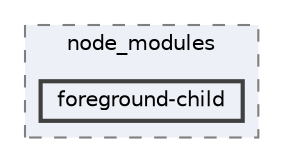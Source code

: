 digraph "C:/Users/arisc/OneDrive/Documents/GitHub/FINAL/EcoEats-Project/node_modules/foreground-child"
{
 // LATEX_PDF_SIZE
  bgcolor="transparent";
  edge [fontname=Helvetica,fontsize=10,labelfontname=Helvetica,labelfontsize=10];
  node [fontname=Helvetica,fontsize=10,shape=box,height=0.2,width=0.4];
  compound=true
  subgraph clusterdir_5091f2b68170d33f954320199e2fed0a {
    graph [ bgcolor="#edf0f7", pencolor="grey50", label="node_modules", fontname=Helvetica,fontsize=10 style="filled,dashed", URL="dir_5091f2b68170d33f954320199e2fed0a.html",tooltip=""]
  dir_f255e8b8d8642f33451e32318d31f937 [label="foreground-child", fillcolor="#edf0f7", color="grey25", style="filled,bold", URL="dir_f255e8b8d8642f33451e32318d31f937.html",tooltip=""];
  }
}
